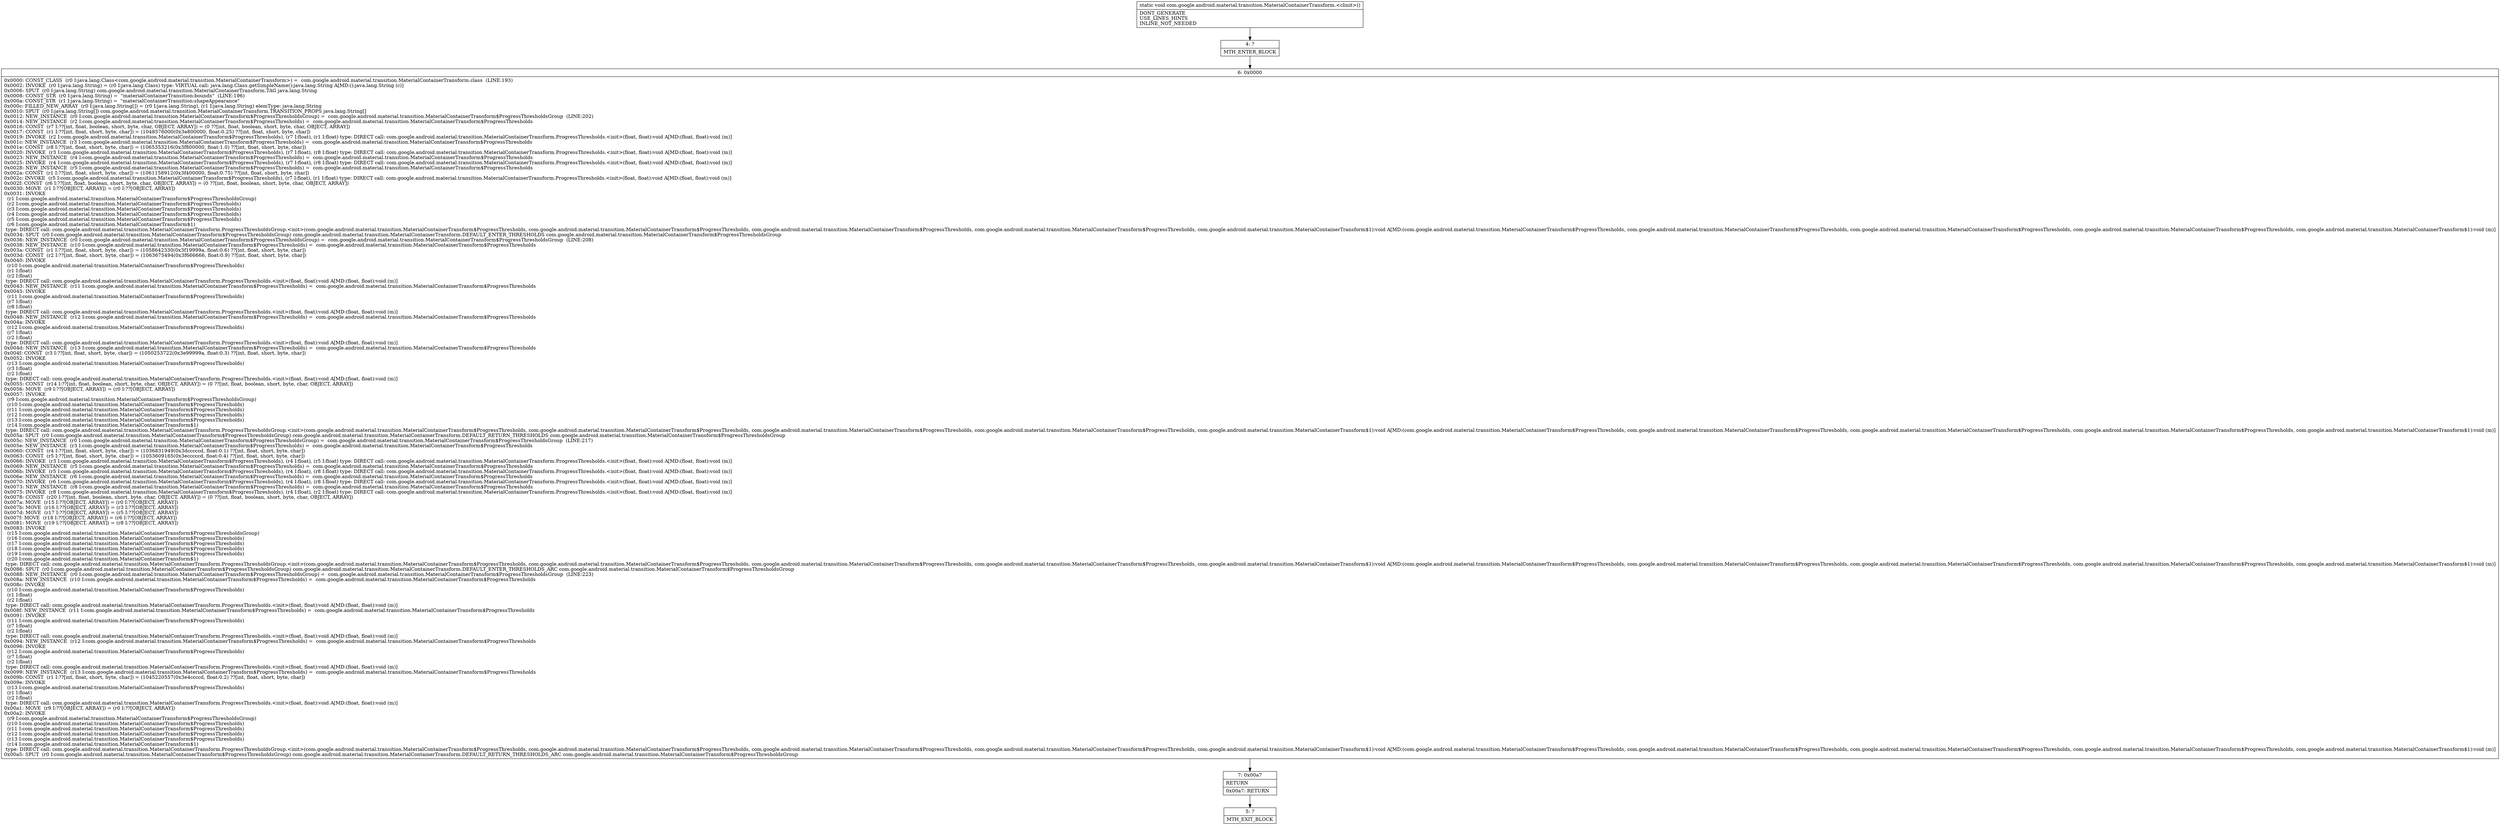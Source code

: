 digraph "CFG forcom.google.android.material.transition.MaterialContainerTransform.\<clinit\>()V" {
Node_4 [shape=record,label="{4\:\ ?|MTH_ENTER_BLOCK\l}"];
Node_6 [shape=record,label="{6\:\ 0x0000|0x0000: CONST_CLASS  (r0 I:java.lang.Class\<com.google.android.material.transition.MaterialContainerTransform\>) =  com.google.android.material.transition.MaterialContainerTransform.class  (LINE:193)\l0x0002: INVOKE  (r0 I:java.lang.String) = (r0 I:java.lang.Class) type: VIRTUAL call: java.lang.Class.getSimpleName():java.lang.String A[MD:():java.lang.String (c)]\l0x0006: SPUT  (r0 I:java.lang.String) com.google.android.material.transition.MaterialContainerTransform.TAG java.lang.String \l0x0008: CONST_STR  (r0 I:java.lang.String) =  \"materialContainerTransition:bounds\"  (LINE:196)\l0x000a: CONST_STR  (r1 I:java.lang.String) =  \"materialContainerTransition:shapeAppearance\" \l0x000c: FILLED_NEW_ARRAY  (r0 I:java.lang.String[]) = (r0 I:java.lang.String), (r1 I:java.lang.String) elemType: java.lang.String \l0x0010: SPUT  (r0 I:java.lang.String[]) com.google.android.material.transition.MaterialContainerTransform.TRANSITION_PROPS java.lang.String[] \l0x0012: NEW_INSTANCE  (r0 I:com.google.android.material.transition.MaterialContainerTransform$ProgressThresholdsGroup) =  com.google.android.material.transition.MaterialContainerTransform$ProgressThresholdsGroup  (LINE:202)\l0x0014: NEW_INSTANCE  (r2 I:com.google.android.material.transition.MaterialContainerTransform$ProgressThresholds) =  com.google.android.material.transition.MaterialContainerTransform$ProgressThresholds \l0x0016: CONST  (r7 I:??[int, float, boolean, short, byte, char, OBJECT, ARRAY]) = (0 ??[int, float, boolean, short, byte, char, OBJECT, ARRAY]) \l0x0017: CONST  (r1 I:??[int, float, short, byte, char]) = (1048576000(0x3e800000, float:0.25) ??[int, float, short, byte, char]) \l0x0019: INVOKE  (r2 I:com.google.android.material.transition.MaterialContainerTransform$ProgressThresholds), (r7 I:float), (r1 I:float) type: DIRECT call: com.google.android.material.transition.MaterialContainerTransform.ProgressThresholds.\<init\>(float, float):void A[MD:(float, float):void (m)]\l0x001c: NEW_INSTANCE  (r3 I:com.google.android.material.transition.MaterialContainerTransform$ProgressThresholds) =  com.google.android.material.transition.MaterialContainerTransform$ProgressThresholds \l0x001e: CONST  (r8 I:??[int, float, short, byte, char]) = (1065353216(0x3f800000, float:1.0) ??[int, float, short, byte, char]) \l0x0020: INVOKE  (r3 I:com.google.android.material.transition.MaterialContainerTransform$ProgressThresholds), (r7 I:float), (r8 I:float) type: DIRECT call: com.google.android.material.transition.MaterialContainerTransform.ProgressThresholds.\<init\>(float, float):void A[MD:(float, float):void (m)]\l0x0023: NEW_INSTANCE  (r4 I:com.google.android.material.transition.MaterialContainerTransform$ProgressThresholds) =  com.google.android.material.transition.MaterialContainerTransform$ProgressThresholds \l0x0025: INVOKE  (r4 I:com.google.android.material.transition.MaterialContainerTransform$ProgressThresholds), (r7 I:float), (r8 I:float) type: DIRECT call: com.google.android.material.transition.MaterialContainerTransform.ProgressThresholds.\<init\>(float, float):void A[MD:(float, float):void (m)]\l0x0028: NEW_INSTANCE  (r5 I:com.google.android.material.transition.MaterialContainerTransform$ProgressThresholds) =  com.google.android.material.transition.MaterialContainerTransform$ProgressThresholds \l0x002a: CONST  (r1 I:??[int, float, short, byte, char]) = (1061158912(0x3f400000, float:0.75) ??[int, float, short, byte, char]) \l0x002c: INVOKE  (r5 I:com.google.android.material.transition.MaterialContainerTransform$ProgressThresholds), (r7 I:float), (r1 I:float) type: DIRECT call: com.google.android.material.transition.MaterialContainerTransform.ProgressThresholds.\<init\>(float, float):void A[MD:(float, float):void (m)]\l0x002f: CONST  (r6 I:??[int, float, boolean, short, byte, char, OBJECT, ARRAY]) = (0 ??[int, float, boolean, short, byte, char, OBJECT, ARRAY]) \l0x0030: MOVE  (r1 I:??[OBJECT, ARRAY]) = (r0 I:??[OBJECT, ARRAY]) \l0x0031: INVOKE  \l  (r1 I:com.google.android.material.transition.MaterialContainerTransform$ProgressThresholdsGroup)\l  (r2 I:com.google.android.material.transition.MaterialContainerTransform$ProgressThresholds)\l  (r3 I:com.google.android.material.transition.MaterialContainerTransform$ProgressThresholds)\l  (r4 I:com.google.android.material.transition.MaterialContainerTransform$ProgressThresholds)\l  (r5 I:com.google.android.material.transition.MaterialContainerTransform$ProgressThresholds)\l  (r6 I:com.google.android.material.transition.MaterialContainerTransform$1)\l type: DIRECT call: com.google.android.material.transition.MaterialContainerTransform.ProgressThresholdsGroup.\<init\>(com.google.android.material.transition.MaterialContainerTransform$ProgressThresholds, com.google.android.material.transition.MaterialContainerTransform$ProgressThresholds, com.google.android.material.transition.MaterialContainerTransform$ProgressThresholds, com.google.android.material.transition.MaterialContainerTransform$ProgressThresholds, com.google.android.material.transition.MaterialContainerTransform$1):void A[MD:(com.google.android.material.transition.MaterialContainerTransform$ProgressThresholds, com.google.android.material.transition.MaterialContainerTransform$ProgressThresholds, com.google.android.material.transition.MaterialContainerTransform$ProgressThresholds, com.google.android.material.transition.MaterialContainerTransform$ProgressThresholds, com.google.android.material.transition.MaterialContainerTransform$1):void (m)]\l0x0034: SPUT  (r0 I:com.google.android.material.transition.MaterialContainerTransform$ProgressThresholdsGroup) com.google.android.material.transition.MaterialContainerTransform.DEFAULT_ENTER_THRESHOLDS com.google.android.material.transition.MaterialContainerTransform$ProgressThresholdsGroup \l0x0036: NEW_INSTANCE  (r0 I:com.google.android.material.transition.MaterialContainerTransform$ProgressThresholdsGroup) =  com.google.android.material.transition.MaterialContainerTransform$ProgressThresholdsGroup  (LINE:208)\l0x0038: NEW_INSTANCE  (r10 I:com.google.android.material.transition.MaterialContainerTransform$ProgressThresholds) =  com.google.android.material.transition.MaterialContainerTransform$ProgressThresholds \l0x003a: CONST  (r1 I:??[int, float, short, byte, char]) = (1058642330(0x3f19999a, float:0.6) ??[int, float, short, byte, char]) \l0x003d: CONST  (r2 I:??[int, float, short, byte, char]) = (1063675494(0x3f666666, float:0.9) ??[int, float, short, byte, char]) \l0x0040: INVOKE  \l  (r10 I:com.google.android.material.transition.MaterialContainerTransform$ProgressThresholds)\l  (r1 I:float)\l  (r2 I:float)\l type: DIRECT call: com.google.android.material.transition.MaterialContainerTransform.ProgressThresholds.\<init\>(float, float):void A[MD:(float, float):void (m)]\l0x0043: NEW_INSTANCE  (r11 I:com.google.android.material.transition.MaterialContainerTransform$ProgressThresholds) =  com.google.android.material.transition.MaterialContainerTransform$ProgressThresholds \l0x0045: INVOKE  \l  (r11 I:com.google.android.material.transition.MaterialContainerTransform$ProgressThresholds)\l  (r7 I:float)\l  (r8 I:float)\l type: DIRECT call: com.google.android.material.transition.MaterialContainerTransform.ProgressThresholds.\<init\>(float, float):void A[MD:(float, float):void (m)]\l0x0048: NEW_INSTANCE  (r12 I:com.google.android.material.transition.MaterialContainerTransform$ProgressThresholds) =  com.google.android.material.transition.MaterialContainerTransform$ProgressThresholds \l0x004a: INVOKE  \l  (r12 I:com.google.android.material.transition.MaterialContainerTransform$ProgressThresholds)\l  (r7 I:float)\l  (r2 I:float)\l type: DIRECT call: com.google.android.material.transition.MaterialContainerTransform.ProgressThresholds.\<init\>(float, float):void A[MD:(float, float):void (m)]\l0x004d: NEW_INSTANCE  (r13 I:com.google.android.material.transition.MaterialContainerTransform$ProgressThresholds) =  com.google.android.material.transition.MaterialContainerTransform$ProgressThresholds \l0x004f: CONST  (r3 I:??[int, float, short, byte, char]) = (1050253722(0x3e99999a, float:0.3) ??[int, float, short, byte, char]) \l0x0052: INVOKE  \l  (r13 I:com.google.android.material.transition.MaterialContainerTransform$ProgressThresholds)\l  (r3 I:float)\l  (r2 I:float)\l type: DIRECT call: com.google.android.material.transition.MaterialContainerTransform.ProgressThresholds.\<init\>(float, float):void A[MD:(float, float):void (m)]\l0x0055: CONST  (r14 I:??[int, float, boolean, short, byte, char, OBJECT, ARRAY]) = (0 ??[int, float, boolean, short, byte, char, OBJECT, ARRAY]) \l0x0056: MOVE  (r9 I:??[OBJECT, ARRAY]) = (r0 I:??[OBJECT, ARRAY]) \l0x0057: INVOKE  \l  (r9 I:com.google.android.material.transition.MaterialContainerTransform$ProgressThresholdsGroup)\l  (r10 I:com.google.android.material.transition.MaterialContainerTransform$ProgressThresholds)\l  (r11 I:com.google.android.material.transition.MaterialContainerTransform$ProgressThresholds)\l  (r12 I:com.google.android.material.transition.MaterialContainerTransform$ProgressThresholds)\l  (r13 I:com.google.android.material.transition.MaterialContainerTransform$ProgressThresholds)\l  (r14 I:com.google.android.material.transition.MaterialContainerTransform$1)\l type: DIRECT call: com.google.android.material.transition.MaterialContainerTransform.ProgressThresholdsGroup.\<init\>(com.google.android.material.transition.MaterialContainerTransform$ProgressThresholds, com.google.android.material.transition.MaterialContainerTransform$ProgressThresholds, com.google.android.material.transition.MaterialContainerTransform$ProgressThresholds, com.google.android.material.transition.MaterialContainerTransform$ProgressThresholds, com.google.android.material.transition.MaterialContainerTransform$1):void A[MD:(com.google.android.material.transition.MaterialContainerTransform$ProgressThresholds, com.google.android.material.transition.MaterialContainerTransform$ProgressThresholds, com.google.android.material.transition.MaterialContainerTransform$ProgressThresholds, com.google.android.material.transition.MaterialContainerTransform$ProgressThresholds, com.google.android.material.transition.MaterialContainerTransform$1):void (m)]\l0x005a: SPUT  (r0 I:com.google.android.material.transition.MaterialContainerTransform$ProgressThresholdsGroup) com.google.android.material.transition.MaterialContainerTransform.DEFAULT_RETURN_THRESHOLDS com.google.android.material.transition.MaterialContainerTransform$ProgressThresholdsGroup \l0x005c: NEW_INSTANCE  (r0 I:com.google.android.material.transition.MaterialContainerTransform$ProgressThresholdsGroup) =  com.google.android.material.transition.MaterialContainerTransform$ProgressThresholdsGroup  (LINE:217)\l0x005e: NEW_INSTANCE  (r3 I:com.google.android.material.transition.MaterialContainerTransform$ProgressThresholds) =  com.google.android.material.transition.MaterialContainerTransform$ProgressThresholds \l0x0060: CONST  (r4 I:??[int, float, short, byte, char]) = (1036831949(0x3dcccccd, float:0.1) ??[int, float, short, byte, char]) \l0x0063: CONST  (r5 I:??[int, float, short, byte, char]) = (1053609165(0x3ecccccd, float:0.4) ??[int, float, short, byte, char]) \l0x0066: INVOKE  (r3 I:com.google.android.material.transition.MaterialContainerTransform$ProgressThresholds), (r4 I:float), (r5 I:float) type: DIRECT call: com.google.android.material.transition.MaterialContainerTransform.ProgressThresholds.\<init\>(float, float):void A[MD:(float, float):void (m)]\l0x0069: NEW_INSTANCE  (r5 I:com.google.android.material.transition.MaterialContainerTransform$ProgressThresholds) =  com.google.android.material.transition.MaterialContainerTransform$ProgressThresholds \l0x006b: INVOKE  (r5 I:com.google.android.material.transition.MaterialContainerTransform$ProgressThresholds), (r4 I:float), (r8 I:float) type: DIRECT call: com.google.android.material.transition.MaterialContainerTransform.ProgressThresholds.\<init\>(float, float):void A[MD:(float, float):void (m)]\l0x006e: NEW_INSTANCE  (r6 I:com.google.android.material.transition.MaterialContainerTransform$ProgressThresholds) =  com.google.android.material.transition.MaterialContainerTransform$ProgressThresholds \l0x0070: INVOKE  (r6 I:com.google.android.material.transition.MaterialContainerTransform$ProgressThresholds), (r4 I:float), (r8 I:float) type: DIRECT call: com.google.android.material.transition.MaterialContainerTransform.ProgressThresholds.\<init\>(float, float):void A[MD:(float, float):void (m)]\l0x0073: NEW_INSTANCE  (r8 I:com.google.android.material.transition.MaterialContainerTransform$ProgressThresholds) =  com.google.android.material.transition.MaterialContainerTransform$ProgressThresholds \l0x0075: INVOKE  (r8 I:com.google.android.material.transition.MaterialContainerTransform$ProgressThresholds), (r4 I:float), (r2 I:float) type: DIRECT call: com.google.android.material.transition.MaterialContainerTransform.ProgressThresholds.\<init\>(float, float):void A[MD:(float, float):void (m)]\l0x0078: CONST  (r20 I:??[int, float, boolean, short, byte, char, OBJECT, ARRAY]) = (0 ??[int, float, boolean, short, byte, char, OBJECT, ARRAY]) \l0x007a: MOVE  (r15 I:??[OBJECT, ARRAY]) = (r0 I:??[OBJECT, ARRAY]) \l0x007b: MOVE  (r16 I:??[OBJECT, ARRAY]) = (r3 I:??[OBJECT, ARRAY]) \l0x007d: MOVE  (r17 I:??[OBJECT, ARRAY]) = (r5 I:??[OBJECT, ARRAY]) \l0x007f: MOVE  (r18 I:??[OBJECT, ARRAY]) = (r6 I:??[OBJECT, ARRAY]) \l0x0081: MOVE  (r19 I:??[OBJECT, ARRAY]) = (r8 I:??[OBJECT, ARRAY]) \l0x0083: INVOKE  \l  (r15 I:com.google.android.material.transition.MaterialContainerTransform$ProgressThresholdsGroup)\l  (r16 I:com.google.android.material.transition.MaterialContainerTransform$ProgressThresholds)\l  (r17 I:com.google.android.material.transition.MaterialContainerTransform$ProgressThresholds)\l  (r18 I:com.google.android.material.transition.MaterialContainerTransform$ProgressThresholds)\l  (r19 I:com.google.android.material.transition.MaterialContainerTransform$ProgressThresholds)\l  (r20 I:com.google.android.material.transition.MaterialContainerTransform$1)\l type: DIRECT call: com.google.android.material.transition.MaterialContainerTransform.ProgressThresholdsGroup.\<init\>(com.google.android.material.transition.MaterialContainerTransform$ProgressThresholds, com.google.android.material.transition.MaterialContainerTransform$ProgressThresholds, com.google.android.material.transition.MaterialContainerTransform$ProgressThresholds, com.google.android.material.transition.MaterialContainerTransform$ProgressThresholds, com.google.android.material.transition.MaterialContainerTransform$1):void A[MD:(com.google.android.material.transition.MaterialContainerTransform$ProgressThresholds, com.google.android.material.transition.MaterialContainerTransform$ProgressThresholds, com.google.android.material.transition.MaterialContainerTransform$ProgressThresholds, com.google.android.material.transition.MaterialContainerTransform$ProgressThresholds, com.google.android.material.transition.MaterialContainerTransform$1):void (m)]\l0x0086: SPUT  (r0 I:com.google.android.material.transition.MaterialContainerTransform$ProgressThresholdsGroup) com.google.android.material.transition.MaterialContainerTransform.DEFAULT_ENTER_THRESHOLDS_ARC com.google.android.material.transition.MaterialContainerTransform$ProgressThresholdsGroup \l0x0088: NEW_INSTANCE  (r0 I:com.google.android.material.transition.MaterialContainerTransform$ProgressThresholdsGroup) =  com.google.android.material.transition.MaterialContainerTransform$ProgressThresholdsGroup  (LINE:223)\l0x008a: NEW_INSTANCE  (r10 I:com.google.android.material.transition.MaterialContainerTransform$ProgressThresholds) =  com.google.android.material.transition.MaterialContainerTransform$ProgressThresholds \l0x008c: INVOKE  \l  (r10 I:com.google.android.material.transition.MaterialContainerTransform$ProgressThresholds)\l  (r1 I:float)\l  (r2 I:float)\l type: DIRECT call: com.google.android.material.transition.MaterialContainerTransform.ProgressThresholds.\<init\>(float, float):void A[MD:(float, float):void (m)]\l0x008f: NEW_INSTANCE  (r11 I:com.google.android.material.transition.MaterialContainerTransform$ProgressThresholds) =  com.google.android.material.transition.MaterialContainerTransform$ProgressThresholds \l0x0091: INVOKE  \l  (r11 I:com.google.android.material.transition.MaterialContainerTransform$ProgressThresholds)\l  (r7 I:float)\l  (r2 I:float)\l type: DIRECT call: com.google.android.material.transition.MaterialContainerTransform.ProgressThresholds.\<init\>(float, float):void A[MD:(float, float):void (m)]\l0x0094: NEW_INSTANCE  (r12 I:com.google.android.material.transition.MaterialContainerTransform$ProgressThresholds) =  com.google.android.material.transition.MaterialContainerTransform$ProgressThresholds \l0x0096: INVOKE  \l  (r12 I:com.google.android.material.transition.MaterialContainerTransform$ProgressThresholds)\l  (r7 I:float)\l  (r2 I:float)\l type: DIRECT call: com.google.android.material.transition.MaterialContainerTransform.ProgressThresholds.\<init\>(float, float):void A[MD:(float, float):void (m)]\l0x0099: NEW_INSTANCE  (r13 I:com.google.android.material.transition.MaterialContainerTransform$ProgressThresholds) =  com.google.android.material.transition.MaterialContainerTransform$ProgressThresholds \l0x009b: CONST  (r1 I:??[int, float, short, byte, char]) = (1045220557(0x3e4ccccd, float:0.2) ??[int, float, short, byte, char]) \l0x009e: INVOKE  \l  (r13 I:com.google.android.material.transition.MaterialContainerTransform$ProgressThresholds)\l  (r1 I:float)\l  (r2 I:float)\l type: DIRECT call: com.google.android.material.transition.MaterialContainerTransform.ProgressThresholds.\<init\>(float, float):void A[MD:(float, float):void (m)]\l0x00a1: MOVE  (r9 I:??[OBJECT, ARRAY]) = (r0 I:??[OBJECT, ARRAY]) \l0x00a2: INVOKE  \l  (r9 I:com.google.android.material.transition.MaterialContainerTransform$ProgressThresholdsGroup)\l  (r10 I:com.google.android.material.transition.MaterialContainerTransform$ProgressThresholds)\l  (r11 I:com.google.android.material.transition.MaterialContainerTransform$ProgressThresholds)\l  (r12 I:com.google.android.material.transition.MaterialContainerTransform$ProgressThresholds)\l  (r13 I:com.google.android.material.transition.MaterialContainerTransform$ProgressThresholds)\l  (r14 I:com.google.android.material.transition.MaterialContainerTransform$1)\l type: DIRECT call: com.google.android.material.transition.MaterialContainerTransform.ProgressThresholdsGroup.\<init\>(com.google.android.material.transition.MaterialContainerTransform$ProgressThresholds, com.google.android.material.transition.MaterialContainerTransform$ProgressThresholds, com.google.android.material.transition.MaterialContainerTransform$ProgressThresholds, com.google.android.material.transition.MaterialContainerTransform$ProgressThresholds, com.google.android.material.transition.MaterialContainerTransform$1):void A[MD:(com.google.android.material.transition.MaterialContainerTransform$ProgressThresholds, com.google.android.material.transition.MaterialContainerTransform$ProgressThresholds, com.google.android.material.transition.MaterialContainerTransform$ProgressThresholds, com.google.android.material.transition.MaterialContainerTransform$ProgressThresholds, com.google.android.material.transition.MaterialContainerTransform$1):void (m)]\l0x00a5: SPUT  (r0 I:com.google.android.material.transition.MaterialContainerTransform$ProgressThresholdsGroup) com.google.android.material.transition.MaterialContainerTransform.DEFAULT_RETURN_THRESHOLDS_ARC com.google.android.material.transition.MaterialContainerTransform$ProgressThresholdsGroup \l}"];
Node_7 [shape=record,label="{7\:\ 0x00a7|RETURN\l|0x00a7: RETURN   \l}"];
Node_5 [shape=record,label="{5\:\ ?|MTH_EXIT_BLOCK\l}"];
MethodNode[shape=record,label="{static void com.google.android.material.transition.MaterialContainerTransform.\<clinit\>()  | DONT_GENERATE\lUSE_LINES_HINTS\lINLINE_NOT_NEEDED\l}"];
MethodNode -> Node_4;Node_4 -> Node_6;
Node_6 -> Node_7;
Node_7 -> Node_5;
}

